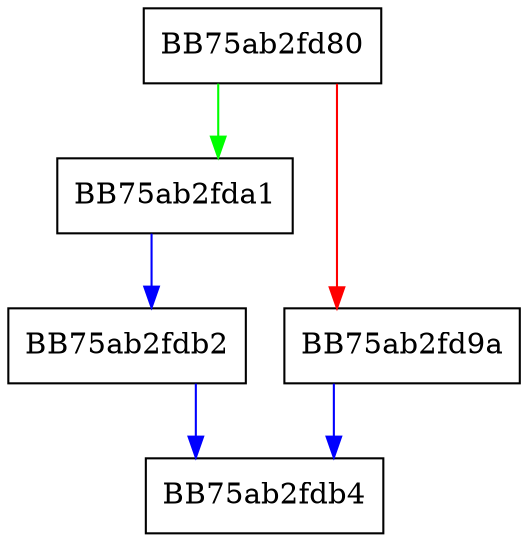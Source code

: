 digraph SetHasTrailingBytes {
  node [shape="box"];
  graph [splines=ortho];
  BB75ab2fd80 -> BB75ab2fda1 [color="green"];
  BB75ab2fd80 -> BB75ab2fd9a [color="red"];
  BB75ab2fd9a -> BB75ab2fdb4 [color="blue"];
  BB75ab2fda1 -> BB75ab2fdb2 [color="blue"];
  BB75ab2fdb2 -> BB75ab2fdb4 [color="blue"];
}